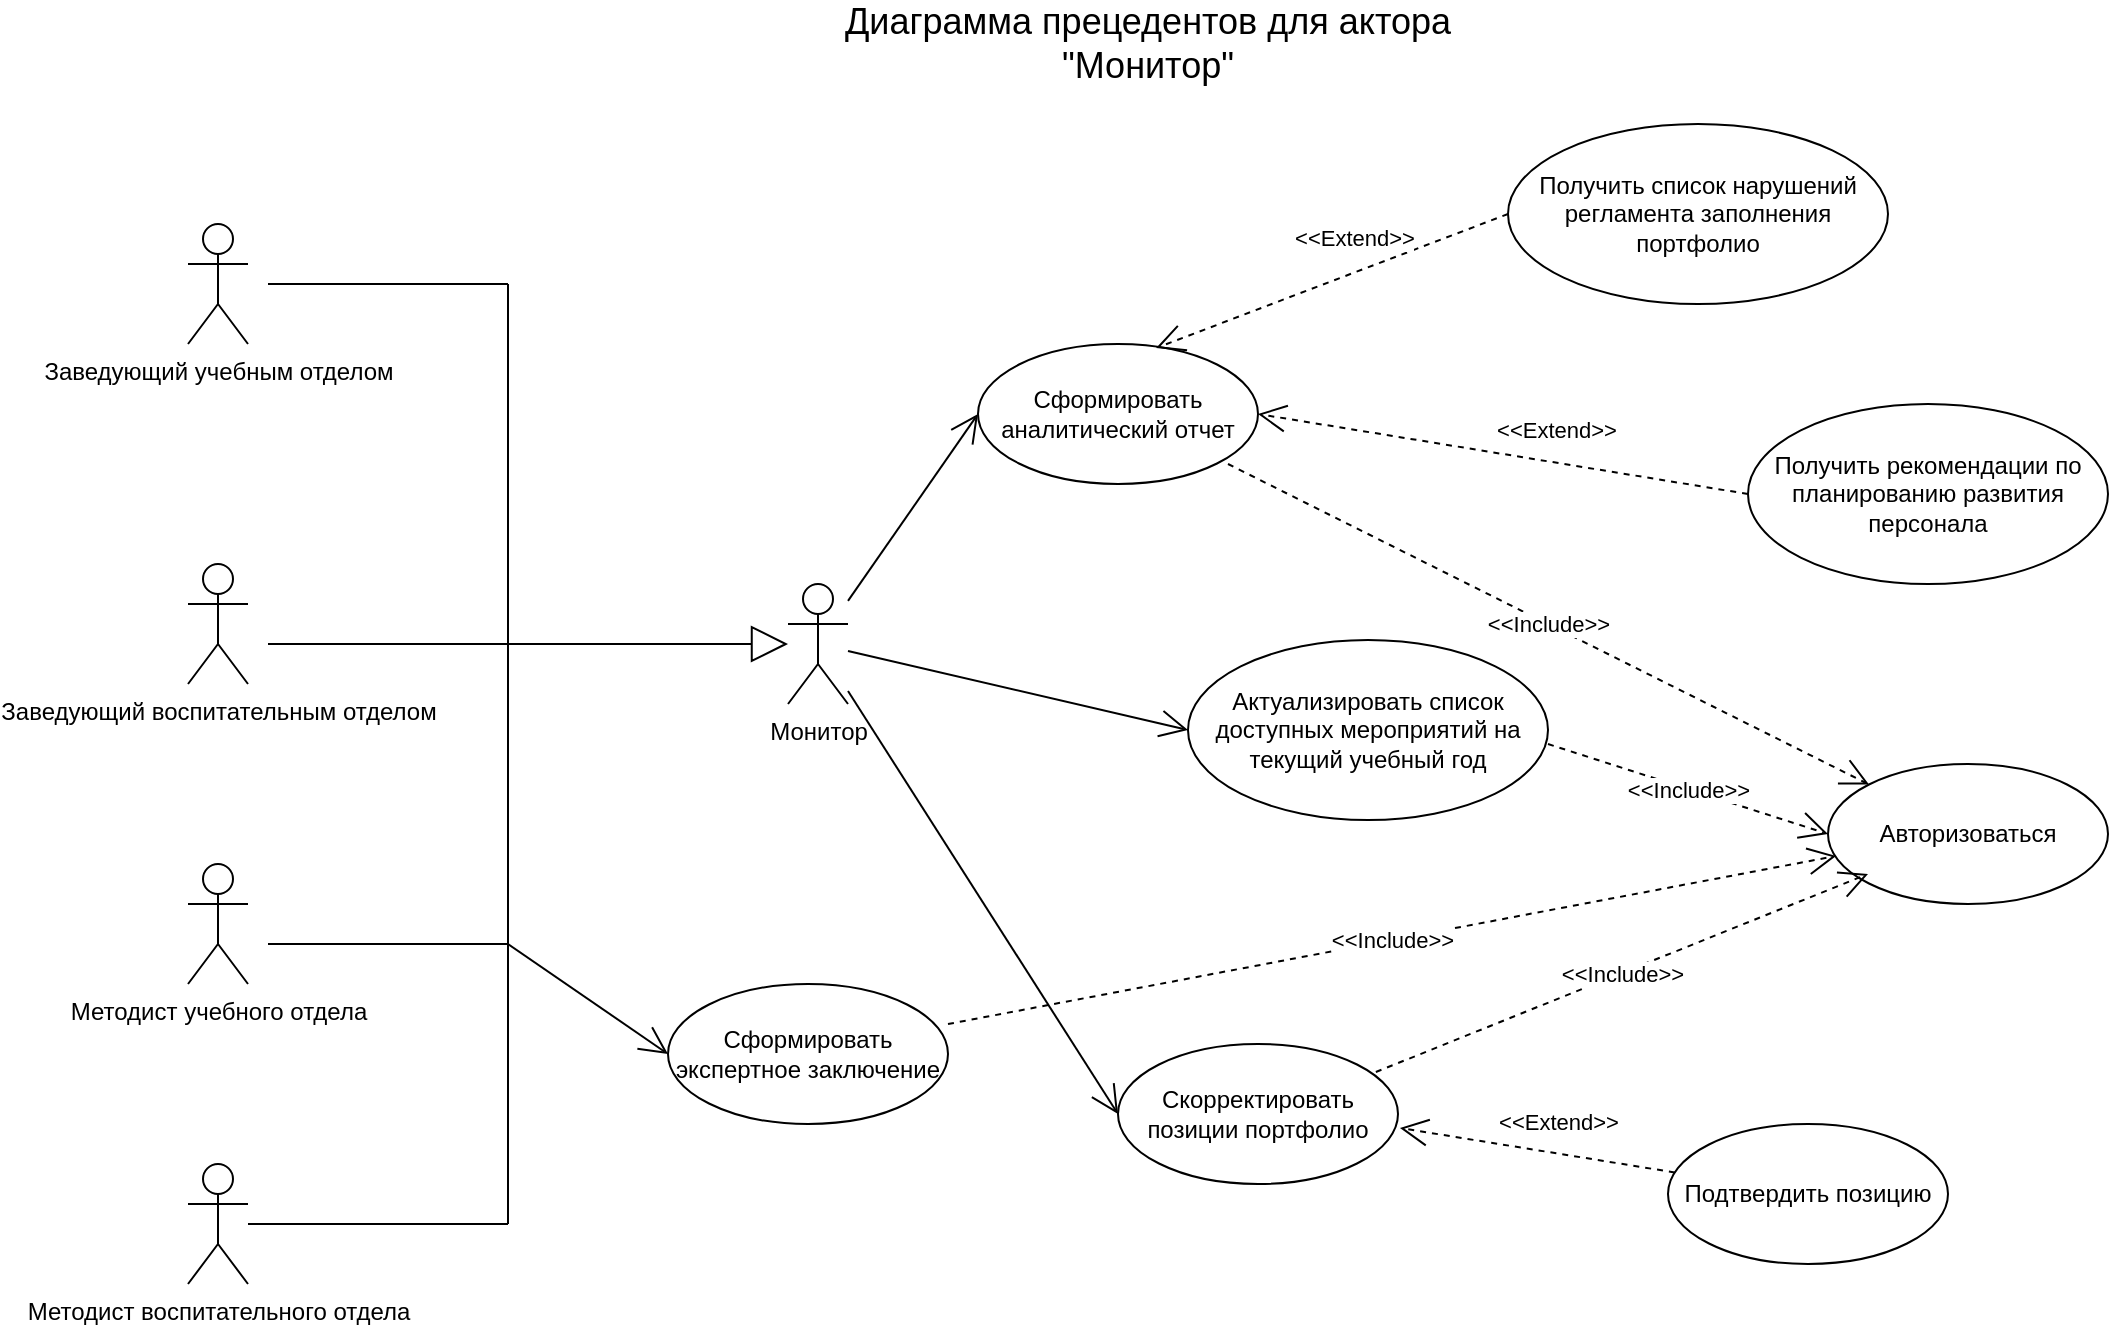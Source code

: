 <mxfile version="14.6.6" type="github">
  <diagram name="Page-1" id="e7e014a7-5840-1c2e-5031-d8a46d1fe8dd">
    <mxGraphModel dx="1422" dy="762" grid="1" gridSize="10" guides="1" tooltips="1" connect="1" arrows="1" fold="1" page="1" pageScale="1" pageWidth="1169" pageHeight="826" background="#ffffff" math="0" shadow="0">
      <root>
        <mxCell id="0" />
        <mxCell id="1" parent="0" />
        <mxCell id="51fqMZm762LV_sxxRGNo-41" value="Монитор" style="shape=umlActor;verticalLabelPosition=bottom;verticalAlign=top;html=1;outlineConnect=0;" parent="1" vertex="1">
          <mxGeometry x="420" y="340" width="30" height="60" as="geometry" />
        </mxCell>
        <mxCell id="51fqMZm762LV_sxxRGNo-43" value="Методист учебного отдела" style="shape=umlActor;verticalLabelPosition=bottom;verticalAlign=top;html=1;outlineConnect=0;" parent="1" vertex="1">
          <mxGeometry x="120" y="480" width="30" height="60" as="geometry" />
        </mxCell>
        <mxCell id="51fqMZm762LV_sxxRGNo-44" value="Заведующий воспитательным отделом" style="shape=umlActor;verticalLabelPosition=bottom;verticalAlign=top;html=1;outlineConnect=0;" parent="1" vertex="1">
          <mxGeometry x="120" y="330" width="30" height="60" as="geometry" />
        </mxCell>
        <mxCell id="51fqMZm762LV_sxxRGNo-45" value="Заведующий учебным отделом" style="shape=umlActor;verticalLabelPosition=bottom;verticalAlign=top;html=1;outlineConnect=0;" parent="1" vertex="1">
          <mxGeometry x="120" y="160" width="30" height="60" as="geometry" />
        </mxCell>
        <mxCell id="51fqMZm762LV_sxxRGNo-47" value="Методист воспитательного отдела" style="shape=umlActor;verticalLabelPosition=bottom;verticalAlign=top;html=1;outlineConnect=0;" parent="1" vertex="1">
          <mxGeometry x="120" y="630" width="30" height="60" as="geometry" />
        </mxCell>
        <mxCell id="51fqMZm762LV_sxxRGNo-49" value="" style="endArrow=none;html=1;" parent="1" edge="1">
          <mxGeometry width="50" height="50" relative="1" as="geometry">
            <mxPoint x="280" y="660" as="sourcePoint" />
            <mxPoint x="280" y="190" as="targetPoint" />
          </mxGeometry>
        </mxCell>
        <mxCell id="51fqMZm762LV_sxxRGNo-51" value="" style="endArrow=none;html=1;" parent="1" source="51fqMZm762LV_sxxRGNo-47" edge="1">
          <mxGeometry width="50" height="50" relative="1" as="geometry">
            <mxPoint x="560" y="410" as="sourcePoint" />
            <mxPoint x="280" y="660" as="targetPoint" />
          </mxGeometry>
        </mxCell>
        <mxCell id="51fqMZm762LV_sxxRGNo-52" value="" style="endArrow=none;html=1;" parent="1" edge="1">
          <mxGeometry width="50" height="50" relative="1" as="geometry">
            <mxPoint x="160" y="190" as="sourcePoint" />
            <mxPoint x="280" y="190" as="targetPoint" />
          </mxGeometry>
        </mxCell>
        <mxCell id="51fqMZm762LV_sxxRGNo-53" value="" style="endArrow=none;html=1;" parent="1" edge="1">
          <mxGeometry width="50" height="50" relative="1" as="geometry">
            <mxPoint x="160" y="370" as="sourcePoint" />
            <mxPoint x="280" y="370" as="targetPoint" />
          </mxGeometry>
        </mxCell>
        <mxCell id="51fqMZm762LV_sxxRGNo-54" value="" style="endArrow=none;html=1;" parent="1" edge="1">
          <mxGeometry width="50" height="50" relative="1" as="geometry">
            <mxPoint x="160" y="520" as="sourcePoint" />
            <mxPoint x="280" y="520" as="targetPoint" />
          </mxGeometry>
        </mxCell>
        <mxCell id="51fqMZm762LV_sxxRGNo-55" value="" style="endArrow=block;endSize=16;endFill=0;html=1;" parent="1" target="51fqMZm762LV_sxxRGNo-41" edge="1">
          <mxGeometry y="40" width="160" relative="1" as="geometry">
            <mxPoint x="280" y="370" as="sourcePoint" />
            <mxPoint x="400" y="370" as="targetPoint" />
            <mxPoint as="offset" />
          </mxGeometry>
        </mxCell>
        <mxCell id="51fqMZm762LV_sxxRGNo-56" value="Сформировать экспертное заключение" style="ellipse;whiteSpace=wrap;html=1;" parent="1" vertex="1">
          <mxGeometry x="360" y="540" width="140" height="70" as="geometry" />
        </mxCell>
        <mxCell id="51fqMZm762LV_sxxRGNo-57" value="Сформировать аналитический отчет" style="ellipse;whiteSpace=wrap;html=1;" parent="1" vertex="1">
          <mxGeometry x="515" y="220" width="140" height="70" as="geometry" />
        </mxCell>
        <mxCell id="51fqMZm762LV_sxxRGNo-58" value="Подтвердить позицию" style="ellipse;whiteSpace=wrap;html=1;" parent="1" vertex="1">
          <mxGeometry x="860" y="610" width="140" height="70" as="geometry" />
        </mxCell>
        <mxCell id="51fqMZm762LV_sxxRGNo-59" value="Скорректировать позиции портфолио" style="ellipse;whiteSpace=wrap;html=1;" parent="1" vertex="1">
          <mxGeometry x="585" y="570" width="140" height="70" as="geometry" />
        </mxCell>
        <mxCell id="51fqMZm762LV_sxxRGNo-60" value="&amp;lt;&amp;lt;Extend&amp;gt;&amp;gt;" style="endArrow=open;endSize=12;dashed=1;html=1;entryX=1.007;entryY=0.6;entryDx=0;entryDy=0;entryPerimeter=0;" parent="1" source="51fqMZm762LV_sxxRGNo-58" target="51fqMZm762LV_sxxRGNo-59" edge="1">
          <mxGeometry x="-0.119" y="-16" width="160" relative="1" as="geometry">
            <mxPoint x="500" y="390" as="sourcePoint" />
            <mxPoint x="820" y="380" as="targetPoint" />
            <mxPoint as="offset" />
          </mxGeometry>
        </mxCell>
        <mxCell id="51fqMZm762LV_sxxRGNo-61" value="" style="endArrow=open;endFill=1;endSize=12;html=1;entryX=0;entryY=0.5;entryDx=0;entryDy=0;" parent="1" target="51fqMZm762LV_sxxRGNo-56" edge="1">
          <mxGeometry width="160" relative="1" as="geometry">
            <mxPoint x="280" y="519.999" as="sourcePoint" />
            <mxPoint x="790" y="858.15" as="targetPoint" />
          </mxGeometry>
        </mxCell>
        <mxCell id="51fqMZm762LV_sxxRGNo-62" value="" style="endArrow=open;endFill=1;endSize=12;html=1;entryX=0;entryY=0.5;entryDx=0;entryDy=0;" parent="1" source="51fqMZm762LV_sxxRGNo-41" target="51fqMZm762LV_sxxRGNo-57" edge="1">
          <mxGeometry width="160" relative="1" as="geometry">
            <mxPoint x="450" y="360" as="sourcePoint" />
            <mxPoint x="490.503" y="169.749" as="targetPoint" />
          </mxGeometry>
        </mxCell>
        <mxCell id="51fqMZm762LV_sxxRGNo-63" value="" style="endArrow=open;endFill=1;endSize=12;html=1;entryX=0;entryY=0.5;entryDx=0;entryDy=0;" parent="1" source="51fqMZm762LV_sxxRGNo-41" target="51fqMZm762LV_sxxRGNo-59" edge="1">
          <mxGeometry width="160" relative="1" as="geometry">
            <mxPoint x="461.493" y="360" as="sourcePoint" />
            <mxPoint x="500.503" y="179.749" as="targetPoint" />
          </mxGeometry>
        </mxCell>
        <mxCell id="51fqMZm762LV_sxxRGNo-64" value="Получить список нарушений регламента заполнения портфолио" style="ellipse;whiteSpace=wrap;html=1;" parent="1" vertex="1">
          <mxGeometry x="780" y="110" width="190" height="90" as="geometry" />
        </mxCell>
        <mxCell id="51fqMZm762LV_sxxRGNo-65" value="Получить рекомендации по планированию развития персонала" style="ellipse;whiteSpace=wrap;html=1;" parent="1" vertex="1">
          <mxGeometry x="900" y="250" width="180" height="90" as="geometry" />
        </mxCell>
        <mxCell id="51fqMZm762LV_sxxRGNo-66" value="Актуализировать список доступных мероприятий на текущий учебный год" style="ellipse;whiteSpace=wrap;html=1;" parent="1" vertex="1">
          <mxGeometry x="620" y="368" width="180" height="90" as="geometry" />
        </mxCell>
        <mxCell id="51fqMZm762LV_sxxRGNo-67" value="&amp;lt;&amp;lt;Extend&amp;gt;&amp;gt;" style="endArrow=open;endSize=12;dashed=1;html=1;exitX=0;exitY=0.5;exitDx=0;exitDy=0;entryX=0.636;entryY=0.029;entryDx=0;entryDy=0;entryPerimeter=0;" parent="1" source="51fqMZm762LV_sxxRGNo-64" target="51fqMZm762LV_sxxRGNo-57" edge="1">
          <mxGeometry x="-0.195" y="-16" width="160" relative="1" as="geometry">
            <mxPoint x="490" y="380" as="sourcePoint" />
            <mxPoint x="660" y="390" as="targetPoint" />
            <mxPoint as="offset" />
          </mxGeometry>
        </mxCell>
        <mxCell id="51fqMZm762LV_sxxRGNo-68" value="&amp;lt;&amp;lt;Extend&amp;gt;&amp;gt;" style="endArrow=open;endSize=12;dashed=1;html=1;exitX=0;exitY=0.5;exitDx=0;exitDy=0;entryX=1;entryY=0.5;entryDx=0;entryDy=0;" parent="1" source="51fqMZm762LV_sxxRGNo-65" target="51fqMZm762LV_sxxRGNo-57" edge="1">
          <mxGeometry x="-0.195" y="-16" width="160" relative="1" as="geometry">
            <mxPoint x="790" y="165" as="sourcePoint" />
            <mxPoint x="614.04" y="232.03" as="targetPoint" />
            <mxPoint as="offset" />
          </mxGeometry>
        </mxCell>
        <mxCell id="51fqMZm762LV_sxxRGNo-70" value="" style="endArrow=open;endFill=1;endSize=12;html=1;entryX=0;entryY=0.5;entryDx=0;entryDy=0;" parent="1" source="51fqMZm762LV_sxxRGNo-41" target="51fqMZm762LV_sxxRGNo-66" edge="1">
          <mxGeometry width="160" relative="1" as="geometry">
            <mxPoint x="460" y="358.438" as="sourcePoint" />
            <mxPoint x="525" y="265" as="targetPoint" />
          </mxGeometry>
        </mxCell>
        <mxCell id="fIFGdESY5y7hR5qFMwQY-1" value="&lt;font style=&quot;font-size: 18px&quot;&gt;Диаграмма прецедентов для актора &quot;Монитор&quot;&lt;/font&gt;" style="text;html=1;strokeColor=none;fillColor=none;align=center;verticalAlign=middle;whiteSpace=wrap;rounded=0;" vertex="1" parent="1">
          <mxGeometry x="410" y="60" width="380" height="20" as="geometry" />
        </mxCell>
        <mxCell id="fIFGdESY5y7hR5qFMwQY-5" value="Авторизоваться" style="ellipse;whiteSpace=wrap;html=1;" vertex="1" parent="1">
          <mxGeometry x="940" y="430" width="140" height="70" as="geometry" />
        </mxCell>
        <mxCell id="fIFGdESY5y7hR5qFMwQY-6" value="&amp;lt;&amp;lt;Include&amp;gt;&amp;gt;" style="endArrow=open;endSize=12;dashed=1;html=1;exitX=1;exitY=0.578;exitDx=0;exitDy=0;exitPerimeter=0;entryX=0;entryY=0.5;entryDx=0;entryDy=0;" edge="1" parent="1" target="fIFGdESY5y7hR5qFMwQY-5" source="51fqMZm762LV_sxxRGNo-66">
          <mxGeometry width="160" relative="1" as="geometry">
            <mxPoint x="940" y="563" as="sourcePoint" />
            <mxPoint x="870" y="445" as="targetPoint" />
          </mxGeometry>
        </mxCell>
        <mxCell id="fIFGdESY5y7hR5qFMwQY-7" value="&amp;lt;&amp;lt;Include&amp;gt;&amp;gt;" style="endArrow=open;endSize=12;dashed=1;html=1;exitX=1;exitY=0.578;exitDx=0;exitDy=0;exitPerimeter=0;" edge="1" parent="1" target="fIFGdESY5y7hR5qFMwQY-5">
          <mxGeometry width="160" relative="1" as="geometry">
            <mxPoint x="640" y="280" as="sourcePoint" />
            <mxPoint x="780" y="324.98" as="targetPoint" />
          </mxGeometry>
        </mxCell>
        <mxCell id="fIFGdESY5y7hR5qFMwQY-8" value="&amp;lt;&amp;lt;Include&amp;gt;&amp;gt;" style="endArrow=open;endSize=12;dashed=1;html=1;exitX=0.921;exitY=0.2;exitDx=0;exitDy=0;exitPerimeter=0;entryX=0;entryY=0.5;entryDx=0;entryDy=0;" edge="1" parent="1" source="51fqMZm762LV_sxxRGNo-59">
          <mxGeometry width="160" relative="1" as="geometry">
            <mxPoint x="820" y="440.02" as="sourcePoint" />
            <mxPoint x="960" y="485" as="targetPoint" />
          </mxGeometry>
        </mxCell>
        <mxCell id="fIFGdESY5y7hR5qFMwQY-9" value="&amp;lt;&amp;lt;Include&amp;gt;&amp;gt;" style="endArrow=open;endSize=12;dashed=1;html=1;exitX=1;exitY=0.286;exitDx=0;exitDy=0;exitPerimeter=0;entryX=0.029;entryY=0.657;entryDx=0;entryDy=0;entryPerimeter=0;" edge="1" parent="1" source="51fqMZm762LV_sxxRGNo-56" target="fIFGdESY5y7hR5qFMwQY-5">
          <mxGeometry width="160" relative="1" as="geometry">
            <mxPoint x="830" y="450.02" as="sourcePoint" />
            <mxPoint x="970" y="495" as="targetPoint" />
          </mxGeometry>
        </mxCell>
      </root>
    </mxGraphModel>
  </diagram>
</mxfile>
